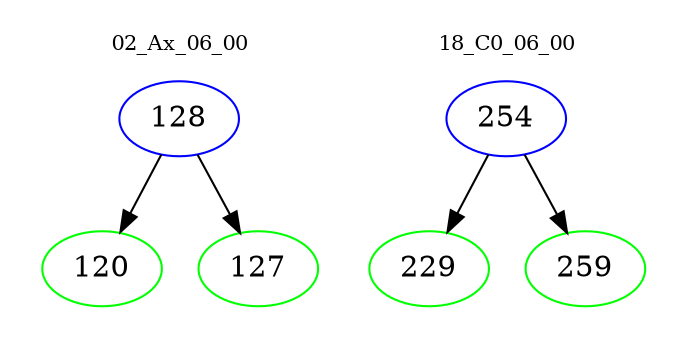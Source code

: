 digraph{
subgraph cluster_0 {
color = white
label = "02_Ax_06_00";
fontsize=10;
T0_128 [label="128", color="blue"]
T0_128 -> T0_120 [color="black"]
T0_120 [label="120", color="green"]
T0_128 -> T0_127 [color="black"]
T0_127 [label="127", color="green"]
}
subgraph cluster_1 {
color = white
label = "18_C0_06_00";
fontsize=10;
T1_254 [label="254", color="blue"]
T1_254 -> T1_229 [color="black"]
T1_229 [label="229", color="green"]
T1_254 -> T1_259 [color="black"]
T1_259 [label="259", color="green"]
}
}
